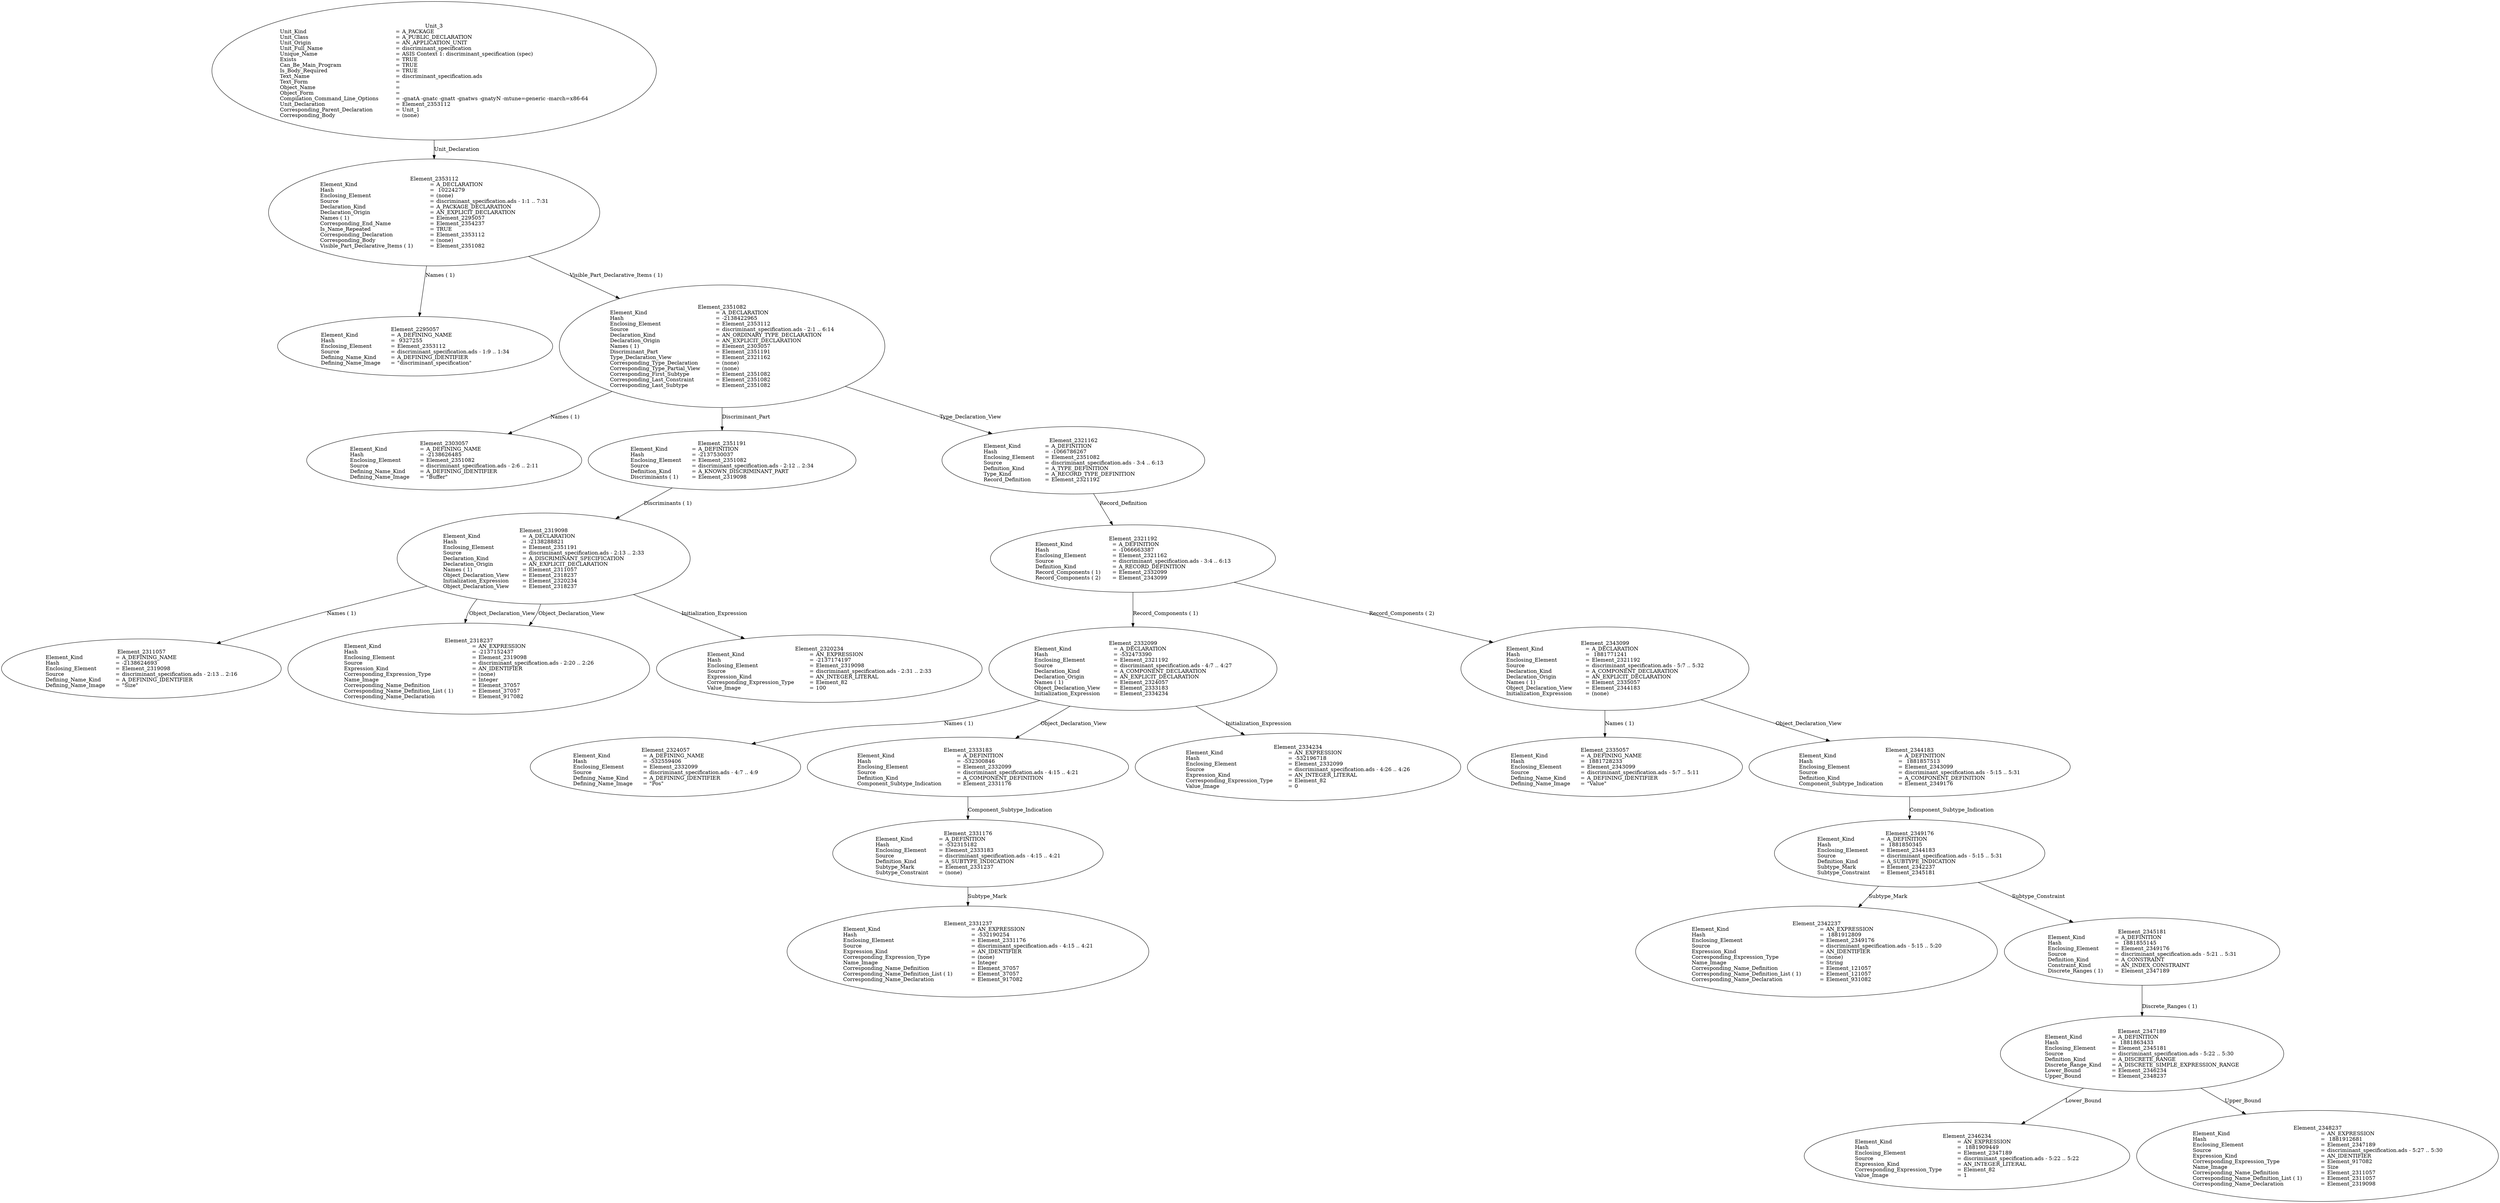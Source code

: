 digraph "discriminant_specification.adt" {
  Unit_3 -> Element_2353112
      [ label=Unit_Declaration ];
  Unit_3
      [ label=<<TABLE BORDER="0" CELLBORDER="0" CELLSPACING="0" CELLPADDING="0"> 
          <TR><TD COLSPAN="3">Unit_3</TD></TR>
          <TR><TD ALIGN="LEFT">Unit_Kind   </TD><TD> = </TD><TD ALIGN="LEFT">A_PACKAGE</TD></TR>
          <TR><TD ALIGN="LEFT">Unit_Class   </TD><TD> = </TD><TD ALIGN="LEFT">A_PUBLIC_DECLARATION</TD></TR>
          <TR><TD ALIGN="LEFT">Unit_Origin   </TD><TD> = </TD><TD ALIGN="LEFT">AN_APPLICATION_UNIT</TD></TR>
          <TR><TD ALIGN="LEFT">Unit_Full_Name    </TD><TD> = </TD><TD ALIGN="LEFT">discriminant_specification</TD></TR>
          <TR><TD ALIGN="LEFT">Unique_Name   </TD><TD> = </TD><TD ALIGN="LEFT">ASIS Context 1: discriminant_specification (spec)</TD></TR>
          <TR><TD ALIGN="LEFT">Exists  </TD><TD> = </TD><TD ALIGN="LEFT">TRUE</TD></TR>
          <TR><TD ALIGN="LEFT">Can_Be_Main_Program     </TD><TD> = </TD><TD ALIGN="LEFT">TRUE</TD></TR>
          <TR><TD ALIGN="LEFT">Is_Body_Required     </TD><TD> = </TD><TD ALIGN="LEFT">TRUE</TD></TR>
          <TR><TD ALIGN="LEFT">Text_Name   </TD><TD> = </TD><TD ALIGN="LEFT">discriminant_specification.ads</TD></TR>
          <TR><TD ALIGN="LEFT">Text_Form   </TD><TD> = </TD><TD ALIGN="LEFT"></TD></TR>
          <TR><TD ALIGN="LEFT">Object_Name   </TD><TD> = </TD><TD ALIGN="LEFT"></TD></TR>
          <TR><TD ALIGN="LEFT">Object_Form   </TD><TD> = </TD><TD ALIGN="LEFT"></TD></TR>
          <TR><TD ALIGN="LEFT">Compilation_Command_Line_Options         </TD><TD> = </TD><TD ALIGN="LEFT">-gnatA -gnatc -gnatt -gnatws -gnatyN -mtune=generic -march=x86-64</TD></TR>
          <TR><TD ALIGN="LEFT">Unit_Declaration     </TD><TD> = </TD><TD ALIGN="LEFT">Element_2353112</TD></TR>
          <TR><TD ALIGN="LEFT">Corresponding_Parent_Declaration         </TD><TD> = </TD><TD ALIGN="LEFT">Unit_1</TD></TR>
          <TR><TD ALIGN="LEFT">Corresponding_Body     </TD><TD> = </TD><TD ALIGN="LEFT">(none)</TD></TR>
          </TABLE>> ];
  Element_2353112 -> Element_2295057
      [ label="Names ( 1)" ];
  Element_2353112 -> Element_2351082
      [ label="Visible_Part_Declarative_Items ( 1)" ];
  Element_2353112
      [ label=<<TABLE BORDER="0" CELLBORDER="0" CELLSPACING="0" CELLPADDING="0"> 
          <TR><TD COLSPAN="3">Element_2353112</TD></TR>
          <TR><TD ALIGN="LEFT">Element_Kind    </TD><TD> = </TD><TD ALIGN="LEFT">A_DECLARATION</TD></TR>
          <TR><TD ALIGN="LEFT">Hash  </TD><TD> = </TD><TD ALIGN="LEFT"> 10224279</TD></TR>
          <TR><TD ALIGN="LEFT">Enclosing_Element     </TD><TD> = </TD><TD ALIGN="LEFT">(none)</TD></TR>
          <TR><TD ALIGN="LEFT">Source  </TD><TD> = </TD><TD ALIGN="LEFT">discriminant_specification.ads - 1:1 .. 7:31</TD></TR>
          <TR><TD ALIGN="LEFT">Declaration_Kind     </TD><TD> = </TD><TD ALIGN="LEFT">A_PACKAGE_DECLARATION</TD></TR>
          <TR><TD ALIGN="LEFT">Declaration_Origin     </TD><TD> = </TD><TD ALIGN="LEFT">AN_EXPLICIT_DECLARATION</TD></TR>
          <TR><TD ALIGN="LEFT">Names ( 1)   </TD><TD> = </TD><TD ALIGN="LEFT">Element_2295057</TD></TR>
          <TR><TD ALIGN="LEFT">Corresponding_End_Name      </TD><TD> = </TD><TD ALIGN="LEFT">Element_2354237</TD></TR>
          <TR><TD ALIGN="LEFT">Is_Name_Repeated     </TD><TD> = </TD><TD ALIGN="LEFT">TRUE</TD></TR>
          <TR><TD ALIGN="LEFT">Corresponding_Declaration       </TD><TD> = </TD><TD ALIGN="LEFT">Element_2353112</TD></TR>
          <TR><TD ALIGN="LEFT">Corresponding_Body     </TD><TD> = </TD><TD ALIGN="LEFT">(none)</TD></TR>
          <TR><TD ALIGN="LEFT">Visible_Part_Declarative_Items ( 1)         </TD><TD> = </TD><TD ALIGN="LEFT">Element_2351082</TD></TR>
          </TABLE>> ];
  Element_2295057
      [ label=<<TABLE BORDER="0" CELLBORDER="0" CELLSPACING="0" CELLPADDING="0"> 
          <TR><TD COLSPAN="3">Element_2295057</TD></TR>
          <TR><TD ALIGN="LEFT">Element_Kind    </TD><TD> = </TD><TD ALIGN="LEFT">A_DEFINING_NAME</TD></TR>
          <TR><TD ALIGN="LEFT">Hash  </TD><TD> = </TD><TD ALIGN="LEFT"> 9327255</TD></TR>
          <TR><TD ALIGN="LEFT">Enclosing_Element     </TD><TD> = </TD><TD ALIGN="LEFT">Element_2353112</TD></TR>
          <TR><TD ALIGN="LEFT">Source  </TD><TD> = </TD><TD ALIGN="LEFT">discriminant_specification.ads - 1:9 .. 1:34</TD></TR>
          <TR><TD ALIGN="LEFT">Defining_Name_Kind     </TD><TD> = </TD><TD ALIGN="LEFT">A_DEFINING_IDENTIFIER</TD></TR>
          <TR><TD ALIGN="LEFT">Defining_Name_Image     </TD><TD> = </TD><TD ALIGN="LEFT">"discriminant_specification"</TD></TR>
          </TABLE>> ];
  Element_2351082 -> Element_2303057
      [ label="Names ( 1)" ];
  Element_2351082 -> Element_2351191
      [ label=Discriminant_Part ];
  Element_2351082 -> Element_2321162
      [ label=Type_Declaration_View ];
  Element_2351082
      [ label=<<TABLE BORDER="0" CELLBORDER="0" CELLSPACING="0" CELLPADDING="0"> 
          <TR><TD COLSPAN="3">Element_2351082</TD></TR>
          <TR><TD ALIGN="LEFT">Element_Kind    </TD><TD> = </TD><TD ALIGN="LEFT">A_DECLARATION</TD></TR>
          <TR><TD ALIGN="LEFT">Hash  </TD><TD> = </TD><TD ALIGN="LEFT">-2138422965</TD></TR>
          <TR><TD ALIGN="LEFT">Enclosing_Element     </TD><TD> = </TD><TD ALIGN="LEFT">Element_2353112</TD></TR>
          <TR><TD ALIGN="LEFT">Source  </TD><TD> = </TD><TD ALIGN="LEFT">discriminant_specification.ads - 2:1 .. 6:14</TD></TR>
          <TR><TD ALIGN="LEFT">Declaration_Kind     </TD><TD> = </TD><TD ALIGN="LEFT">AN_ORDINARY_TYPE_DECLARATION</TD></TR>
          <TR><TD ALIGN="LEFT">Declaration_Origin     </TD><TD> = </TD><TD ALIGN="LEFT">AN_EXPLICIT_DECLARATION</TD></TR>
          <TR><TD ALIGN="LEFT">Names ( 1)   </TD><TD> = </TD><TD ALIGN="LEFT">Element_2303057</TD></TR>
          <TR><TD ALIGN="LEFT">Discriminant_Part     </TD><TD> = </TD><TD ALIGN="LEFT">Element_2351191</TD></TR>
          <TR><TD ALIGN="LEFT">Type_Declaration_View      </TD><TD> = </TD><TD ALIGN="LEFT">Element_2321162</TD></TR>
          <TR><TD ALIGN="LEFT">Corresponding_Type_Declaration        </TD><TD> = </TD><TD ALIGN="LEFT">(none)</TD></TR>
          <TR><TD ALIGN="LEFT">Corresponding_Type_Partial_View        </TD><TD> = </TD><TD ALIGN="LEFT">(none)</TD></TR>
          <TR><TD ALIGN="LEFT">Corresponding_First_Subtype       </TD><TD> = </TD><TD ALIGN="LEFT">Element_2351082</TD></TR>
          <TR><TD ALIGN="LEFT">Corresponding_Last_Constraint        </TD><TD> = </TD><TD ALIGN="LEFT">Element_2351082</TD></TR>
          <TR><TD ALIGN="LEFT">Corresponding_Last_Subtype       </TD><TD> = </TD><TD ALIGN="LEFT">Element_2351082</TD></TR>
          </TABLE>> ];
  Element_2303057
      [ label=<<TABLE BORDER="0" CELLBORDER="0" CELLSPACING="0" CELLPADDING="0"> 
          <TR><TD COLSPAN="3">Element_2303057</TD></TR>
          <TR><TD ALIGN="LEFT">Element_Kind    </TD><TD> = </TD><TD ALIGN="LEFT">A_DEFINING_NAME</TD></TR>
          <TR><TD ALIGN="LEFT">Hash  </TD><TD> = </TD><TD ALIGN="LEFT">-2138626485</TD></TR>
          <TR><TD ALIGN="LEFT">Enclosing_Element     </TD><TD> = </TD><TD ALIGN="LEFT">Element_2351082</TD></TR>
          <TR><TD ALIGN="LEFT">Source  </TD><TD> = </TD><TD ALIGN="LEFT">discriminant_specification.ads - 2:6 .. 2:11</TD></TR>
          <TR><TD ALIGN="LEFT">Defining_Name_Kind     </TD><TD> = </TD><TD ALIGN="LEFT">A_DEFINING_IDENTIFIER</TD></TR>
          <TR><TD ALIGN="LEFT">Defining_Name_Image     </TD><TD> = </TD><TD ALIGN="LEFT">"Buffer"</TD></TR>
          </TABLE>> ];
  Element_2351191 -> Element_2319098
      [ label="Discriminants ( 1)" ];
  Element_2351191
      [ label=<<TABLE BORDER="0" CELLBORDER="0" CELLSPACING="0" CELLPADDING="0"> 
          <TR><TD COLSPAN="3">Element_2351191</TD></TR>
          <TR><TD ALIGN="LEFT">Element_Kind    </TD><TD> = </TD><TD ALIGN="LEFT">A_DEFINITION</TD></TR>
          <TR><TD ALIGN="LEFT">Hash  </TD><TD> = </TD><TD ALIGN="LEFT">-2137530037</TD></TR>
          <TR><TD ALIGN="LEFT">Enclosing_Element     </TD><TD> = </TD><TD ALIGN="LEFT">Element_2351082</TD></TR>
          <TR><TD ALIGN="LEFT">Source  </TD><TD> = </TD><TD ALIGN="LEFT">discriminant_specification.ads - 2:12 .. 2:34</TD></TR>
          <TR><TD ALIGN="LEFT">Definition_Kind    </TD><TD> = </TD><TD ALIGN="LEFT">A_KNOWN_DISCRIMINANT_PART</TD></TR>
          <TR><TD ALIGN="LEFT">Discriminants ( 1)     </TD><TD> = </TD><TD ALIGN="LEFT">Element_2319098</TD></TR>
          </TABLE>> ];
  Element_2319098 -> Element_2311057
      [ label="Names ( 1)" ];
  Element_2319098 -> Element_2318237
      [ label=Object_Declaration_View ];
  Element_2319098 -> Element_2320234
      [ label=Initialization_Expression ];
  Element_2319098 -> Element_2318237
      [ label=Object_Declaration_View ];
  Element_2319098
      [ label=<<TABLE BORDER="0" CELLBORDER="0" CELLSPACING="0" CELLPADDING="0"> 
          <TR><TD COLSPAN="3">Element_2319098</TD></TR>
          <TR><TD ALIGN="LEFT">Element_Kind    </TD><TD> = </TD><TD ALIGN="LEFT">A_DECLARATION</TD></TR>
          <TR><TD ALIGN="LEFT">Hash  </TD><TD> = </TD><TD ALIGN="LEFT">-2138288821</TD></TR>
          <TR><TD ALIGN="LEFT">Enclosing_Element     </TD><TD> = </TD><TD ALIGN="LEFT">Element_2351191</TD></TR>
          <TR><TD ALIGN="LEFT">Source  </TD><TD> = </TD><TD ALIGN="LEFT">discriminant_specification.ads - 2:13 .. 2:33</TD></TR>
          <TR><TD ALIGN="LEFT">Declaration_Kind     </TD><TD> = </TD><TD ALIGN="LEFT">A_DISCRIMINANT_SPECIFICATION</TD></TR>
          <TR><TD ALIGN="LEFT">Declaration_Origin     </TD><TD> = </TD><TD ALIGN="LEFT">AN_EXPLICIT_DECLARATION</TD></TR>
          <TR><TD ALIGN="LEFT">Names ( 1)   </TD><TD> = </TD><TD ALIGN="LEFT">Element_2311057</TD></TR>
          <TR><TD ALIGN="LEFT">Object_Declaration_View      </TD><TD> = </TD><TD ALIGN="LEFT">Element_2318237</TD></TR>
          <TR><TD ALIGN="LEFT">Initialization_Expression       </TD><TD> = </TD><TD ALIGN="LEFT">Element_2320234</TD></TR>
          <TR><TD ALIGN="LEFT">Object_Declaration_View      </TD><TD> = </TD><TD ALIGN="LEFT">Element_2318237</TD></TR>
          </TABLE>> ];
  Element_2311057
      [ label=<<TABLE BORDER="0" CELLBORDER="0" CELLSPACING="0" CELLPADDING="0"> 
          <TR><TD COLSPAN="3">Element_2311057</TD></TR>
          <TR><TD ALIGN="LEFT">Element_Kind    </TD><TD> = </TD><TD ALIGN="LEFT">A_DEFINING_NAME</TD></TR>
          <TR><TD ALIGN="LEFT">Hash  </TD><TD> = </TD><TD ALIGN="LEFT">-2138624693</TD></TR>
          <TR><TD ALIGN="LEFT">Enclosing_Element     </TD><TD> = </TD><TD ALIGN="LEFT">Element_2319098</TD></TR>
          <TR><TD ALIGN="LEFT">Source  </TD><TD> = </TD><TD ALIGN="LEFT">discriminant_specification.ads - 2:13 .. 2:16</TD></TR>
          <TR><TD ALIGN="LEFT">Defining_Name_Kind     </TD><TD> = </TD><TD ALIGN="LEFT">A_DEFINING_IDENTIFIER</TD></TR>
          <TR><TD ALIGN="LEFT">Defining_Name_Image     </TD><TD> = </TD><TD ALIGN="LEFT">"Size"</TD></TR>
          </TABLE>> ];
  Element_2318237
      [ label=<<TABLE BORDER="0" CELLBORDER="0" CELLSPACING="0" CELLPADDING="0"> 
          <TR><TD COLSPAN="3">Element_2318237</TD></TR>
          <TR><TD ALIGN="LEFT">Element_Kind    </TD><TD> = </TD><TD ALIGN="LEFT">AN_EXPRESSION</TD></TR>
          <TR><TD ALIGN="LEFT">Hash  </TD><TD> = </TD><TD ALIGN="LEFT">-2137152437</TD></TR>
          <TR><TD ALIGN="LEFT">Enclosing_Element     </TD><TD> = </TD><TD ALIGN="LEFT">Element_2319098</TD></TR>
          <TR><TD ALIGN="LEFT">Source  </TD><TD> = </TD><TD ALIGN="LEFT">discriminant_specification.ads - 2:20 .. 2:26</TD></TR>
          <TR><TD ALIGN="LEFT">Expression_Kind    </TD><TD> = </TD><TD ALIGN="LEFT">AN_IDENTIFIER</TD></TR>
          <TR><TD ALIGN="LEFT">Corresponding_Expression_Type        </TD><TD> = </TD><TD ALIGN="LEFT">(none)</TD></TR>
          <TR><TD ALIGN="LEFT">Name_Image   </TD><TD> = </TD><TD ALIGN="LEFT">Integer</TD></TR>
          <TR><TD ALIGN="LEFT">Corresponding_Name_Definition        </TD><TD> = </TD><TD ALIGN="LEFT">Element_37057</TD></TR>
          <TR><TD ALIGN="LEFT">Corresponding_Name_Definition_List ( 1)          </TD><TD> = </TD><TD ALIGN="LEFT">Element_37057</TD></TR>
          <TR><TD ALIGN="LEFT">Corresponding_Name_Declaration        </TD><TD> = </TD><TD ALIGN="LEFT">Element_917082</TD></TR>
          </TABLE>> ];
  Element_2320234
      [ label=<<TABLE BORDER="0" CELLBORDER="0" CELLSPACING="0" CELLPADDING="0"> 
          <TR><TD COLSPAN="3">Element_2320234</TD></TR>
          <TR><TD ALIGN="LEFT">Element_Kind    </TD><TD> = </TD><TD ALIGN="LEFT">AN_EXPRESSION</TD></TR>
          <TR><TD ALIGN="LEFT">Hash  </TD><TD> = </TD><TD ALIGN="LEFT">-2137174197</TD></TR>
          <TR><TD ALIGN="LEFT">Enclosing_Element     </TD><TD> = </TD><TD ALIGN="LEFT">Element_2319098</TD></TR>
          <TR><TD ALIGN="LEFT">Source  </TD><TD> = </TD><TD ALIGN="LEFT">discriminant_specification.ads - 2:31 .. 2:33</TD></TR>
          <TR><TD ALIGN="LEFT">Expression_Kind    </TD><TD> = </TD><TD ALIGN="LEFT">AN_INTEGER_LITERAL</TD></TR>
          <TR><TD ALIGN="LEFT">Corresponding_Expression_Type        </TD><TD> = </TD><TD ALIGN="LEFT">Element_82</TD></TR>
          <TR><TD ALIGN="LEFT">Value_Image   </TD><TD> = </TD><TD ALIGN="LEFT">100</TD></TR>
          </TABLE>> ];
  Element_2321162 -> Element_2321192
      [ label=Record_Definition ];
  Element_2321162
      [ label=<<TABLE BORDER="0" CELLBORDER="0" CELLSPACING="0" CELLPADDING="0"> 
          <TR><TD COLSPAN="3">Element_2321162</TD></TR>
          <TR><TD ALIGN="LEFT">Element_Kind    </TD><TD> = </TD><TD ALIGN="LEFT">A_DEFINITION</TD></TR>
          <TR><TD ALIGN="LEFT">Hash  </TD><TD> = </TD><TD ALIGN="LEFT">-1066786267</TD></TR>
          <TR><TD ALIGN="LEFT">Enclosing_Element     </TD><TD> = </TD><TD ALIGN="LEFT">Element_2351082</TD></TR>
          <TR><TD ALIGN="LEFT">Source  </TD><TD> = </TD><TD ALIGN="LEFT">discriminant_specification.ads - 3:4 .. 6:13</TD></TR>
          <TR><TD ALIGN="LEFT">Definition_Kind    </TD><TD> = </TD><TD ALIGN="LEFT">A_TYPE_DEFINITION</TD></TR>
          <TR><TD ALIGN="LEFT">Type_Kind   </TD><TD> = </TD><TD ALIGN="LEFT">A_RECORD_TYPE_DEFINITION</TD></TR>
          <TR><TD ALIGN="LEFT">Record_Definition     </TD><TD> = </TD><TD ALIGN="LEFT">Element_2321192</TD></TR>
          </TABLE>> ];
  Element_2321192 -> Element_2332099
      [ label="Record_Components ( 1)" ];
  Element_2321192 -> Element_2343099
      [ label="Record_Components ( 2)" ];
  Element_2321192
      [ label=<<TABLE BORDER="0" CELLBORDER="0" CELLSPACING="0" CELLPADDING="0"> 
          <TR><TD COLSPAN="3">Element_2321192</TD></TR>
          <TR><TD ALIGN="LEFT">Element_Kind    </TD><TD> = </TD><TD ALIGN="LEFT">A_DEFINITION</TD></TR>
          <TR><TD ALIGN="LEFT">Hash  </TD><TD> = </TD><TD ALIGN="LEFT">-1066663387</TD></TR>
          <TR><TD ALIGN="LEFT">Enclosing_Element     </TD><TD> = </TD><TD ALIGN="LEFT">Element_2321162</TD></TR>
          <TR><TD ALIGN="LEFT">Source  </TD><TD> = </TD><TD ALIGN="LEFT">discriminant_specification.ads - 3:4 .. 6:13</TD></TR>
          <TR><TD ALIGN="LEFT">Definition_Kind    </TD><TD> = </TD><TD ALIGN="LEFT">A_RECORD_DEFINITION</TD></TR>
          <TR><TD ALIGN="LEFT">Record_Components ( 1)      </TD><TD> = </TD><TD ALIGN="LEFT">Element_2332099</TD></TR>
          <TR><TD ALIGN="LEFT">Record_Components ( 2)      </TD><TD> = </TD><TD ALIGN="LEFT">Element_2343099</TD></TR>
          </TABLE>> ];
  Element_2332099 -> Element_2324057
      [ label="Names ( 1)" ];
  Element_2332099 -> Element_2333183
      [ label=Object_Declaration_View ];
  Element_2332099 -> Element_2334234
      [ label=Initialization_Expression ];
  Element_2332099
      [ label=<<TABLE BORDER="0" CELLBORDER="0" CELLSPACING="0" CELLPADDING="0"> 
          <TR><TD COLSPAN="3">Element_2332099</TD></TR>
          <TR><TD ALIGN="LEFT">Element_Kind    </TD><TD> = </TD><TD ALIGN="LEFT">A_DECLARATION</TD></TR>
          <TR><TD ALIGN="LEFT">Hash  </TD><TD> = </TD><TD ALIGN="LEFT">-532473390</TD></TR>
          <TR><TD ALIGN="LEFT">Enclosing_Element     </TD><TD> = </TD><TD ALIGN="LEFT">Element_2321192</TD></TR>
          <TR><TD ALIGN="LEFT">Source  </TD><TD> = </TD><TD ALIGN="LEFT">discriminant_specification.ads - 4:7 .. 4:27</TD></TR>
          <TR><TD ALIGN="LEFT">Declaration_Kind     </TD><TD> = </TD><TD ALIGN="LEFT">A_COMPONENT_DECLARATION</TD></TR>
          <TR><TD ALIGN="LEFT">Declaration_Origin     </TD><TD> = </TD><TD ALIGN="LEFT">AN_EXPLICIT_DECLARATION</TD></TR>
          <TR><TD ALIGN="LEFT">Names ( 1)   </TD><TD> = </TD><TD ALIGN="LEFT">Element_2324057</TD></TR>
          <TR><TD ALIGN="LEFT">Object_Declaration_View      </TD><TD> = </TD><TD ALIGN="LEFT">Element_2333183</TD></TR>
          <TR><TD ALIGN="LEFT">Initialization_Expression       </TD><TD> = </TD><TD ALIGN="LEFT">Element_2334234</TD></TR>
          </TABLE>> ];
  Element_2324057
      [ label=<<TABLE BORDER="0" CELLBORDER="0" CELLSPACING="0" CELLPADDING="0"> 
          <TR><TD COLSPAN="3">Element_2324057</TD></TR>
          <TR><TD ALIGN="LEFT">Element_Kind    </TD><TD> = </TD><TD ALIGN="LEFT">A_DEFINING_NAME</TD></TR>
          <TR><TD ALIGN="LEFT">Hash  </TD><TD> = </TD><TD ALIGN="LEFT">-532559406</TD></TR>
          <TR><TD ALIGN="LEFT">Enclosing_Element     </TD><TD> = </TD><TD ALIGN="LEFT">Element_2332099</TD></TR>
          <TR><TD ALIGN="LEFT">Source  </TD><TD> = </TD><TD ALIGN="LEFT">discriminant_specification.ads - 4:7 .. 4:9</TD></TR>
          <TR><TD ALIGN="LEFT">Defining_Name_Kind     </TD><TD> = </TD><TD ALIGN="LEFT">A_DEFINING_IDENTIFIER</TD></TR>
          <TR><TD ALIGN="LEFT">Defining_Name_Image     </TD><TD> = </TD><TD ALIGN="LEFT">"Pos"</TD></TR>
          </TABLE>> ];
  Element_2333183 -> Element_2331176
      [ label=Component_Subtype_Indication ];
  Element_2333183
      [ label=<<TABLE BORDER="0" CELLBORDER="0" CELLSPACING="0" CELLPADDING="0"> 
          <TR><TD COLSPAN="3">Element_2333183</TD></TR>
          <TR><TD ALIGN="LEFT">Element_Kind    </TD><TD> = </TD><TD ALIGN="LEFT">A_DEFINITION</TD></TR>
          <TR><TD ALIGN="LEFT">Hash  </TD><TD> = </TD><TD ALIGN="LEFT">-532300846</TD></TR>
          <TR><TD ALIGN="LEFT">Enclosing_Element     </TD><TD> = </TD><TD ALIGN="LEFT">Element_2332099</TD></TR>
          <TR><TD ALIGN="LEFT">Source  </TD><TD> = </TD><TD ALIGN="LEFT">discriminant_specification.ads - 4:15 .. 4:21</TD></TR>
          <TR><TD ALIGN="LEFT">Definition_Kind    </TD><TD> = </TD><TD ALIGN="LEFT">A_COMPONENT_DEFINITION</TD></TR>
          <TR><TD ALIGN="LEFT">Component_Subtype_Indication        </TD><TD> = </TD><TD ALIGN="LEFT">Element_2331176</TD></TR>
          </TABLE>> ];
  Element_2331176 -> Element_2331237
      [ label=Subtype_Mark ];
  Element_2331176
      [ label=<<TABLE BORDER="0" CELLBORDER="0" CELLSPACING="0" CELLPADDING="0"> 
          <TR><TD COLSPAN="3">Element_2331176</TD></TR>
          <TR><TD ALIGN="LEFT">Element_Kind    </TD><TD> = </TD><TD ALIGN="LEFT">A_DEFINITION</TD></TR>
          <TR><TD ALIGN="LEFT">Hash  </TD><TD> = </TD><TD ALIGN="LEFT">-532315182</TD></TR>
          <TR><TD ALIGN="LEFT">Enclosing_Element     </TD><TD> = </TD><TD ALIGN="LEFT">Element_2333183</TD></TR>
          <TR><TD ALIGN="LEFT">Source  </TD><TD> = </TD><TD ALIGN="LEFT">discriminant_specification.ads - 4:15 .. 4:21</TD></TR>
          <TR><TD ALIGN="LEFT">Definition_Kind    </TD><TD> = </TD><TD ALIGN="LEFT">A_SUBTYPE_INDICATION</TD></TR>
          <TR><TD ALIGN="LEFT">Subtype_Mark    </TD><TD> = </TD><TD ALIGN="LEFT">Element_2331237</TD></TR>
          <TR><TD ALIGN="LEFT">Subtype_Constraint     </TD><TD> = </TD><TD ALIGN="LEFT">(none)</TD></TR>
          </TABLE>> ];
  Element_2331237
      [ label=<<TABLE BORDER="0" CELLBORDER="0" CELLSPACING="0" CELLPADDING="0"> 
          <TR><TD COLSPAN="3">Element_2331237</TD></TR>
          <TR><TD ALIGN="LEFT">Element_Kind    </TD><TD> = </TD><TD ALIGN="LEFT">AN_EXPRESSION</TD></TR>
          <TR><TD ALIGN="LEFT">Hash  </TD><TD> = </TD><TD ALIGN="LEFT">-532190254</TD></TR>
          <TR><TD ALIGN="LEFT">Enclosing_Element     </TD><TD> = </TD><TD ALIGN="LEFT">Element_2331176</TD></TR>
          <TR><TD ALIGN="LEFT">Source  </TD><TD> = </TD><TD ALIGN="LEFT">discriminant_specification.ads - 4:15 .. 4:21</TD></TR>
          <TR><TD ALIGN="LEFT">Expression_Kind    </TD><TD> = </TD><TD ALIGN="LEFT">AN_IDENTIFIER</TD></TR>
          <TR><TD ALIGN="LEFT">Corresponding_Expression_Type        </TD><TD> = </TD><TD ALIGN="LEFT">(none)</TD></TR>
          <TR><TD ALIGN="LEFT">Name_Image   </TD><TD> = </TD><TD ALIGN="LEFT">Integer</TD></TR>
          <TR><TD ALIGN="LEFT">Corresponding_Name_Definition        </TD><TD> = </TD><TD ALIGN="LEFT">Element_37057</TD></TR>
          <TR><TD ALIGN="LEFT">Corresponding_Name_Definition_List ( 1)          </TD><TD> = </TD><TD ALIGN="LEFT">Element_37057</TD></TR>
          <TR><TD ALIGN="LEFT">Corresponding_Name_Declaration        </TD><TD> = </TD><TD ALIGN="LEFT">Element_917082</TD></TR>
          </TABLE>> ];
  Element_2334234
      [ label=<<TABLE BORDER="0" CELLBORDER="0" CELLSPACING="0" CELLPADDING="0"> 
          <TR><TD COLSPAN="3">Element_2334234</TD></TR>
          <TR><TD ALIGN="LEFT">Element_Kind    </TD><TD> = </TD><TD ALIGN="LEFT">AN_EXPRESSION</TD></TR>
          <TR><TD ALIGN="LEFT">Hash  </TD><TD> = </TD><TD ALIGN="LEFT">-532196718</TD></TR>
          <TR><TD ALIGN="LEFT">Enclosing_Element     </TD><TD> = </TD><TD ALIGN="LEFT">Element_2332099</TD></TR>
          <TR><TD ALIGN="LEFT">Source  </TD><TD> = </TD><TD ALIGN="LEFT">discriminant_specification.ads - 4:26 .. 4:26</TD></TR>
          <TR><TD ALIGN="LEFT">Expression_Kind    </TD><TD> = </TD><TD ALIGN="LEFT">AN_INTEGER_LITERAL</TD></TR>
          <TR><TD ALIGN="LEFT">Corresponding_Expression_Type        </TD><TD> = </TD><TD ALIGN="LEFT">Element_82</TD></TR>
          <TR><TD ALIGN="LEFT">Value_Image   </TD><TD> = </TD><TD ALIGN="LEFT">0</TD></TR>
          </TABLE>> ];
  Element_2343099 -> Element_2335057
      [ label="Names ( 1)" ];
  Element_2343099 -> Element_2344183
      [ label=Object_Declaration_View ];
  Element_2343099
      [ label=<<TABLE BORDER="0" CELLBORDER="0" CELLSPACING="0" CELLPADDING="0"> 
          <TR><TD COLSPAN="3">Element_2343099</TD></TR>
          <TR><TD ALIGN="LEFT">Element_Kind    </TD><TD> = </TD><TD ALIGN="LEFT">A_DECLARATION</TD></TR>
          <TR><TD ALIGN="LEFT">Hash  </TD><TD> = </TD><TD ALIGN="LEFT"> 1881771241</TD></TR>
          <TR><TD ALIGN="LEFT">Enclosing_Element     </TD><TD> = </TD><TD ALIGN="LEFT">Element_2321192</TD></TR>
          <TR><TD ALIGN="LEFT">Source  </TD><TD> = </TD><TD ALIGN="LEFT">discriminant_specification.ads - 5:7 .. 5:32</TD></TR>
          <TR><TD ALIGN="LEFT">Declaration_Kind     </TD><TD> = </TD><TD ALIGN="LEFT">A_COMPONENT_DECLARATION</TD></TR>
          <TR><TD ALIGN="LEFT">Declaration_Origin     </TD><TD> = </TD><TD ALIGN="LEFT">AN_EXPLICIT_DECLARATION</TD></TR>
          <TR><TD ALIGN="LEFT">Names ( 1)   </TD><TD> = </TD><TD ALIGN="LEFT">Element_2335057</TD></TR>
          <TR><TD ALIGN="LEFT">Object_Declaration_View      </TD><TD> = </TD><TD ALIGN="LEFT">Element_2344183</TD></TR>
          <TR><TD ALIGN="LEFT">Initialization_Expression       </TD><TD> = </TD><TD ALIGN="LEFT">(none)</TD></TR>
          </TABLE>> ];
  Element_2335057
      [ label=<<TABLE BORDER="0" CELLBORDER="0" CELLSPACING="0" CELLPADDING="0"> 
          <TR><TD COLSPAN="3">Element_2335057</TD></TR>
          <TR><TD ALIGN="LEFT">Element_Kind    </TD><TD> = </TD><TD ALIGN="LEFT">A_DEFINING_NAME</TD></TR>
          <TR><TD ALIGN="LEFT">Hash  </TD><TD> = </TD><TD ALIGN="LEFT"> 1881728233</TD></TR>
          <TR><TD ALIGN="LEFT">Enclosing_Element     </TD><TD> = </TD><TD ALIGN="LEFT">Element_2343099</TD></TR>
          <TR><TD ALIGN="LEFT">Source  </TD><TD> = </TD><TD ALIGN="LEFT">discriminant_specification.ads - 5:7 .. 5:11</TD></TR>
          <TR><TD ALIGN="LEFT">Defining_Name_Kind     </TD><TD> = </TD><TD ALIGN="LEFT">A_DEFINING_IDENTIFIER</TD></TR>
          <TR><TD ALIGN="LEFT">Defining_Name_Image     </TD><TD> = </TD><TD ALIGN="LEFT">"Value"</TD></TR>
          </TABLE>> ];
  Element_2344183 -> Element_2349176
      [ label=Component_Subtype_Indication ];
  Element_2344183
      [ label=<<TABLE BORDER="0" CELLBORDER="0" CELLSPACING="0" CELLPADDING="0"> 
          <TR><TD COLSPAN="3">Element_2344183</TD></TR>
          <TR><TD ALIGN="LEFT">Element_Kind    </TD><TD> = </TD><TD ALIGN="LEFT">A_DEFINITION</TD></TR>
          <TR><TD ALIGN="LEFT">Hash  </TD><TD> = </TD><TD ALIGN="LEFT"> 1881857513</TD></TR>
          <TR><TD ALIGN="LEFT">Enclosing_Element     </TD><TD> = </TD><TD ALIGN="LEFT">Element_2343099</TD></TR>
          <TR><TD ALIGN="LEFT">Source  </TD><TD> = </TD><TD ALIGN="LEFT">discriminant_specification.ads - 5:15 .. 5:31</TD></TR>
          <TR><TD ALIGN="LEFT">Definition_Kind    </TD><TD> = </TD><TD ALIGN="LEFT">A_COMPONENT_DEFINITION</TD></TR>
          <TR><TD ALIGN="LEFT">Component_Subtype_Indication        </TD><TD> = </TD><TD ALIGN="LEFT">Element_2349176</TD></TR>
          </TABLE>> ];
  Element_2349176 -> Element_2342237
      [ label=Subtype_Mark ];
  Element_2349176 -> Element_2345181
      [ label=Subtype_Constraint ];
  Element_2349176
      [ label=<<TABLE BORDER="0" CELLBORDER="0" CELLSPACING="0" CELLPADDING="0"> 
          <TR><TD COLSPAN="3">Element_2349176</TD></TR>
          <TR><TD ALIGN="LEFT">Element_Kind    </TD><TD> = </TD><TD ALIGN="LEFT">A_DEFINITION</TD></TR>
          <TR><TD ALIGN="LEFT">Hash  </TD><TD> = </TD><TD ALIGN="LEFT"> 1881850345</TD></TR>
          <TR><TD ALIGN="LEFT">Enclosing_Element     </TD><TD> = </TD><TD ALIGN="LEFT">Element_2344183</TD></TR>
          <TR><TD ALIGN="LEFT">Source  </TD><TD> = </TD><TD ALIGN="LEFT">discriminant_specification.ads - 5:15 .. 5:31</TD></TR>
          <TR><TD ALIGN="LEFT">Definition_Kind    </TD><TD> = </TD><TD ALIGN="LEFT">A_SUBTYPE_INDICATION</TD></TR>
          <TR><TD ALIGN="LEFT">Subtype_Mark    </TD><TD> = </TD><TD ALIGN="LEFT">Element_2342237</TD></TR>
          <TR><TD ALIGN="LEFT">Subtype_Constraint     </TD><TD> = </TD><TD ALIGN="LEFT">Element_2345181</TD></TR>
          </TABLE>> ];
  Element_2342237
      [ label=<<TABLE BORDER="0" CELLBORDER="0" CELLSPACING="0" CELLPADDING="0"> 
          <TR><TD COLSPAN="3">Element_2342237</TD></TR>
          <TR><TD ALIGN="LEFT">Element_Kind    </TD><TD> = </TD><TD ALIGN="LEFT">AN_EXPRESSION</TD></TR>
          <TR><TD ALIGN="LEFT">Hash  </TD><TD> = </TD><TD ALIGN="LEFT"> 1881912809</TD></TR>
          <TR><TD ALIGN="LEFT">Enclosing_Element     </TD><TD> = </TD><TD ALIGN="LEFT">Element_2349176</TD></TR>
          <TR><TD ALIGN="LEFT">Source  </TD><TD> = </TD><TD ALIGN="LEFT">discriminant_specification.ads - 5:15 .. 5:20</TD></TR>
          <TR><TD ALIGN="LEFT">Expression_Kind    </TD><TD> = </TD><TD ALIGN="LEFT">AN_IDENTIFIER</TD></TR>
          <TR><TD ALIGN="LEFT">Corresponding_Expression_Type        </TD><TD> = </TD><TD ALIGN="LEFT">(none)</TD></TR>
          <TR><TD ALIGN="LEFT">Name_Image   </TD><TD> = </TD><TD ALIGN="LEFT">String</TD></TR>
          <TR><TD ALIGN="LEFT">Corresponding_Name_Definition        </TD><TD> = </TD><TD ALIGN="LEFT">Element_121057</TD></TR>
          <TR><TD ALIGN="LEFT">Corresponding_Name_Definition_List ( 1)          </TD><TD> = </TD><TD ALIGN="LEFT">Element_121057</TD></TR>
          <TR><TD ALIGN="LEFT">Corresponding_Name_Declaration        </TD><TD> = </TD><TD ALIGN="LEFT">Element_931082</TD></TR>
          </TABLE>> ];
  Element_2345181 -> Element_2347189
      [ label="Discrete_Ranges ( 1)" ];
  Element_2345181
      [ label=<<TABLE BORDER="0" CELLBORDER="0" CELLSPACING="0" CELLPADDING="0"> 
          <TR><TD COLSPAN="3">Element_2345181</TD></TR>
          <TR><TD ALIGN="LEFT">Element_Kind    </TD><TD> = </TD><TD ALIGN="LEFT">A_DEFINITION</TD></TR>
          <TR><TD ALIGN="LEFT">Hash  </TD><TD> = </TD><TD ALIGN="LEFT"> 1881855145</TD></TR>
          <TR><TD ALIGN="LEFT">Enclosing_Element     </TD><TD> = </TD><TD ALIGN="LEFT">Element_2349176</TD></TR>
          <TR><TD ALIGN="LEFT">Source  </TD><TD> = </TD><TD ALIGN="LEFT">discriminant_specification.ads - 5:21 .. 5:31</TD></TR>
          <TR><TD ALIGN="LEFT">Definition_Kind    </TD><TD> = </TD><TD ALIGN="LEFT">A_CONSTRAINT</TD></TR>
          <TR><TD ALIGN="LEFT">Constraint_Kind    </TD><TD> = </TD><TD ALIGN="LEFT">AN_INDEX_CONSTRAINT</TD></TR>
          <TR><TD ALIGN="LEFT">Discrete_Ranges ( 1)      </TD><TD> = </TD><TD ALIGN="LEFT">Element_2347189</TD></TR>
          </TABLE>> ];
  Element_2347189 -> Element_2346234
      [ label=Lower_Bound ];
  Element_2347189 -> Element_2348237
      [ label=Upper_Bound ];
  Element_2347189
      [ label=<<TABLE BORDER="0" CELLBORDER="0" CELLSPACING="0" CELLPADDING="0"> 
          <TR><TD COLSPAN="3">Element_2347189</TD></TR>
          <TR><TD ALIGN="LEFT">Element_Kind    </TD><TD> = </TD><TD ALIGN="LEFT">A_DEFINITION</TD></TR>
          <TR><TD ALIGN="LEFT">Hash  </TD><TD> = </TD><TD ALIGN="LEFT"> 1881863433</TD></TR>
          <TR><TD ALIGN="LEFT">Enclosing_Element     </TD><TD> = </TD><TD ALIGN="LEFT">Element_2345181</TD></TR>
          <TR><TD ALIGN="LEFT">Source  </TD><TD> = </TD><TD ALIGN="LEFT">discriminant_specification.ads - 5:22 .. 5:30</TD></TR>
          <TR><TD ALIGN="LEFT">Definition_Kind    </TD><TD> = </TD><TD ALIGN="LEFT">A_DISCRETE_RANGE</TD></TR>
          <TR><TD ALIGN="LEFT">Discrete_Range_Kind     </TD><TD> = </TD><TD ALIGN="LEFT">A_DISCRETE_SIMPLE_EXPRESSION_RANGE</TD></TR>
          <TR><TD ALIGN="LEFT">Lower_Bound   </TD><TD> = </TD><TD ALIGN="LEFT">Element_2346234</TD></TR>
          <TR><TD ALIGN="LEFT">Upper_Bound   </TD><TD> = </TD><TD ALIGN="LEFT">Element_2348237</TD></TR>
          </TABLE>> ];
  Element_2346234
      [ label=<<TABLE BORDER="0" CELLBORDER="0" CELLSPACING="0" CELLPADDING="0"> 
          <TR><TD COLSPAN="3">Element_2346234</TD></TR>
          <TR><TD ALIGN="LEFT">Element_Kind    </TD><TD> = </TD><TD ALIGN="LEFT">AN_EXPRESSION</TD></TR>
          <TR><TD ALIGN="LEFT">Hash  </TD><TD> = </TD><TD ALIGN="LEFT"> 1881909449</TD></TR>
          <TR><TD ALIGN="LEFT">Enclosing_Element     </TD><TD> = </TD><TD ALIGN="LEFT">Element_2347189</TD></TR>
          <TR><TD ALIGN="LEFT">Source  </TD><TD> = </TD><TD ALIGN="LEFT">discriminant_specification.ads - 5:22 .. 5:22</TD></TR>
          <TR><TD ALIGN="LEFT">Expression_Kind    </TD><TD> = </TD><TD ALIGN="LEFT">AN_INTEGER_LITERAL</TD></TR>
          <TR><TD ALIGN="LEFT">Corresponding_Expression_Type        </TD><TD> = </TD><TD ALIGN="LEFT">Element_82</TD></TR>
          <TR><TD ALIGN="LEFT">Value_Image   </TD><TD> = </TD><TD ALIGN="LEFT">1</TD></TR>
          </TABLE>> ];
  Element_2348237
      [ label=<<TABLE BORDER="0" CELLBORDER="0" CELLSPACING="0" CELLPADDING="0"> 
          <TR><TD COLSPAN="3">Element_2348237</TD></TR>
          <TR><TD ALIGN="LEFT">Element_Kind    </TD><TD> = </TD><TD ALIGN="LEFT">AN_EXPRESSION</TD></TR>
          <TR><TD ALIGN="LEFT">Hash  </TD><TD> = </TD><TD ALIGN="LEFT"> 1881912681</TD></TR>
          <TR><TD ALIGN="LEFT">Enclosing_Element     </TD><TD> = </TD><TD ALIGN="LEFT">Element_2347189</TD></TR>
          <TR><TD ALIGN="LEFT">Source  </TD><TD> = </TD><TD ALIGN="LEFT">discriminant_specification.ads - 5:27 .. 5:30</TD></TR>
          <TR><TD ALIGN="LEFT">Expression_Kind    </TD><TD> = </TD><TD ALIGN="LEFT">AN_IDENTIFIER</TD></TR>
          <TR><TD ALIGN="LEFT">Corresponding_Expression_Type        </TD><TD> = </TD><TD ALIGN="LEFT">Element_917082</TD></TR>
          <TR><TD ALIGN="LEFT">Name_Image   </TD><TD> = </TD><TD ALIGN="LEFT">Size</TD></TR>
          <TR><TD ALIGN="LEFT">Corresponding_Name_Definition        </TD><TD> = </TD><TD ALIGN="LEFT">Element_2311057</TD></TR>
          <TR><TD ALIGN="LEFT">Corresponding_Name_Definition_List ( 1)          </TD><TD> = </TD><TD ALIGN="LEFT">Element_2311057</TD></TR>
          <TR><TD ALIGN="LEFT">Corresponding_Name_Declaration        </TD><TD> = </TD><TD ALIGN="LEFT">Element_2319098</TD></TR>
          </TABLE>> ]
}
